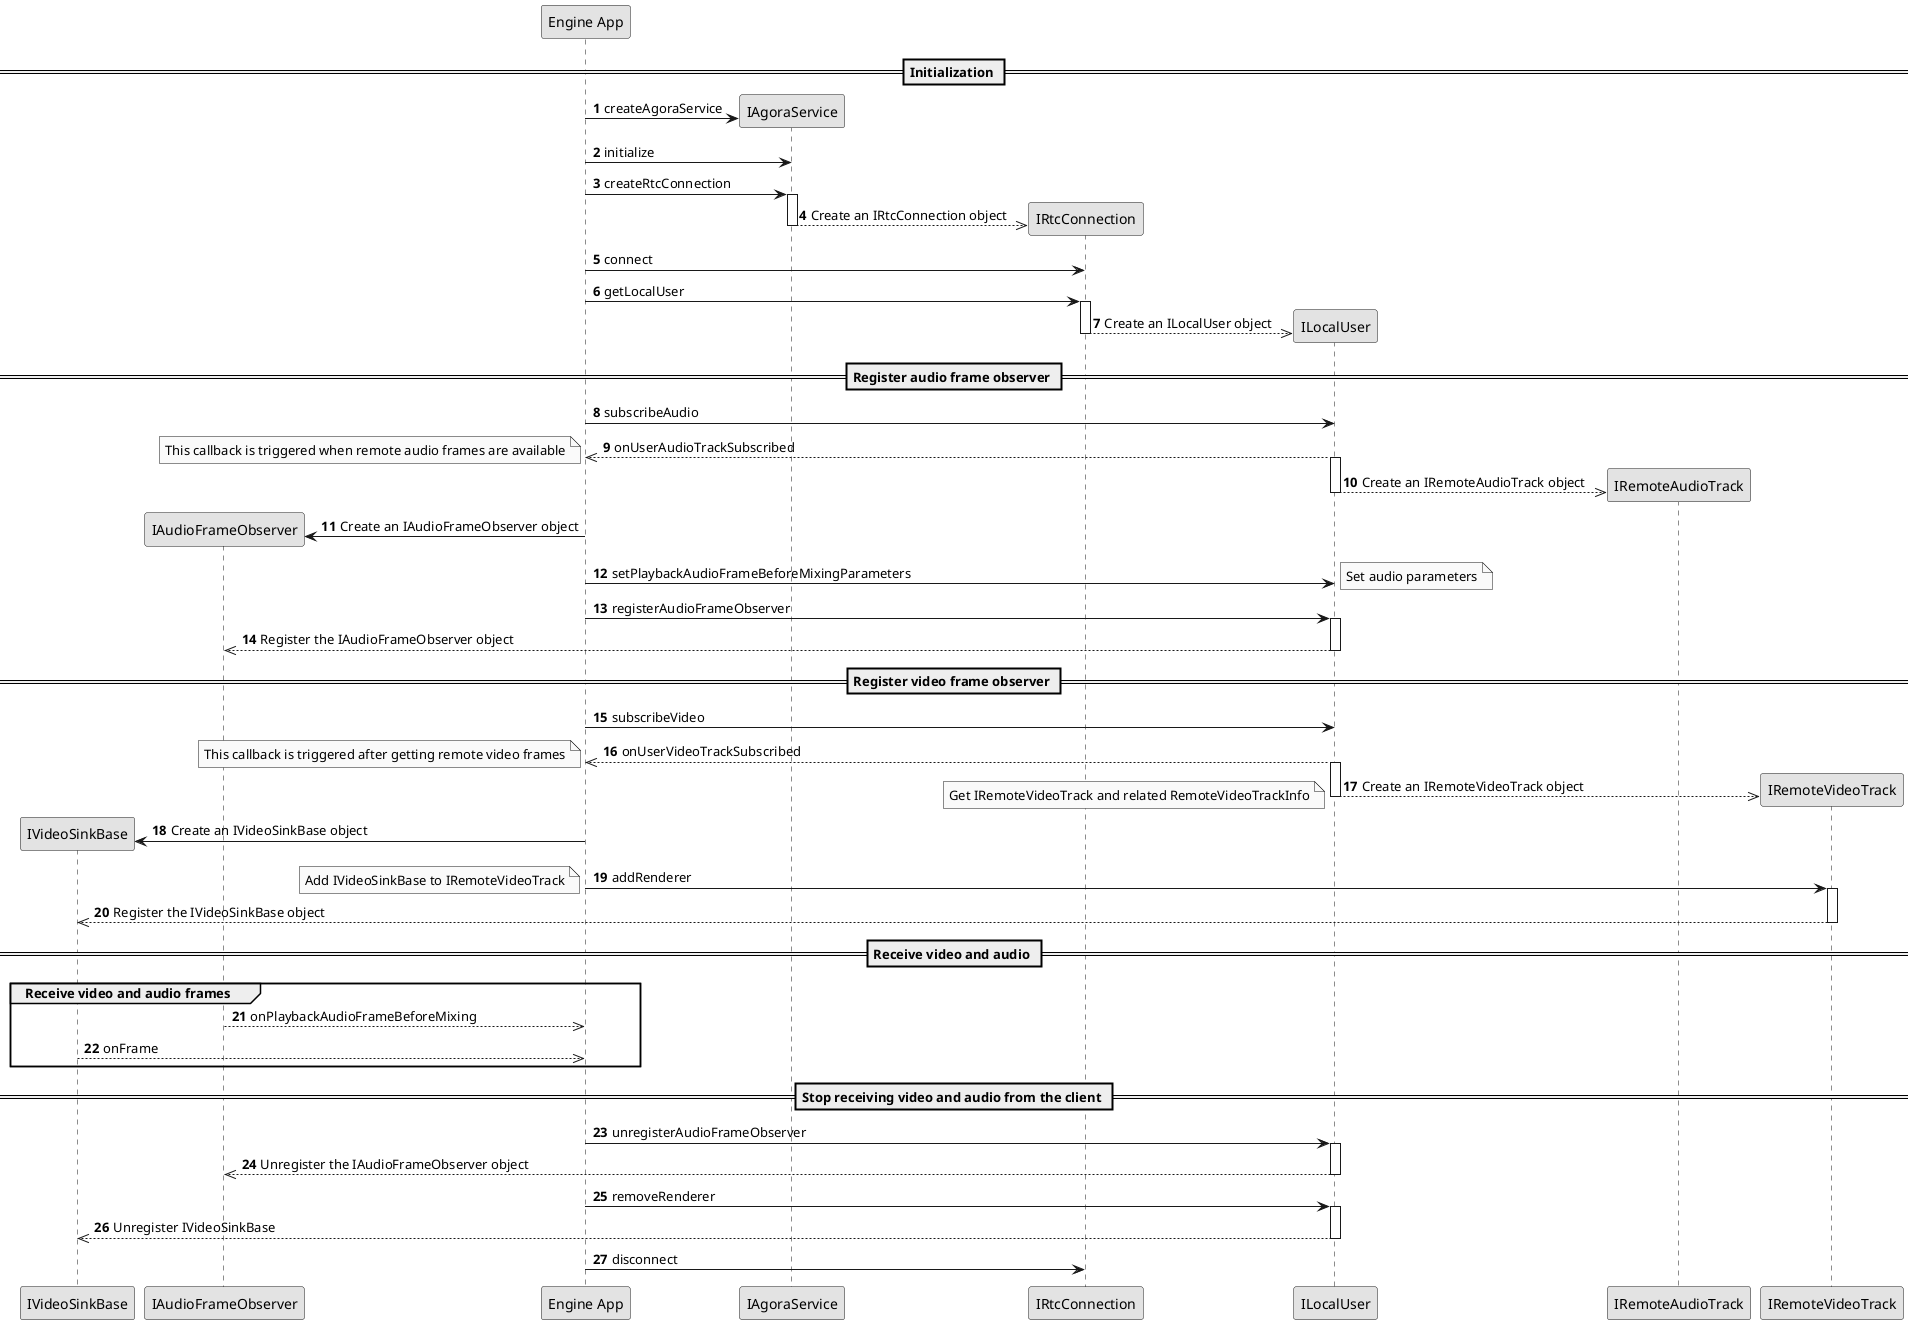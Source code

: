 @startuml
autonumber
skinparam monochrome true
participant IVideoSinkBase
participant IAudioFrameObserver
participant "Engine App"

== Initialization ==
create IAgoraService
"Engine App"->IAgoraService: createAgoraService
"Engine App"->IAgoraService: initialize
"Engine App"->IAgoraService: createRtcConnection
activate IAgoraService
create IRtcConnection
IAgoraService-->>IRtcConnection: Create an IRtcConnection object
deactivate IAgoraService
"Engine App"->IRtcConnection: connect
"Engine App"->IRtcConnection: getLocalUser
activate IRtcConnection
create ILocalUser
IRtcConnection-->>ILocalUser: Create an ILocalUser object
deactivate IRtcConnection

== Register audio frame observer ==
"Engine App"->ILocalUser: subscribeAudio
ILocalUser-->>"Engine App": onUserAudioTrackSubscribed
note left: This callback is triggered when remote audio frames are available
activate ILocalUser
create IRemoteAudioTrack
ILocalUser-->>IRemoteAudioTrack: Create an IRemoteAudioTrack object
deactivate ILocalUser
create IAudioFrameObserver
IAudioFrameObserver<-"Engine App": Create an IAudioFrameObserver object

"Engine App"->ILocalUser: setPlaybackAudioFrameBeforeMixingParameters
note right: Set audio parameters
"Engine App"->ILocalUser: registerAudioFrameObserver
activate ILocalUser
ILocalUser-->>IAudioFrameObserver: Register the IAudioFrameObserver object
deactivate ILocalUser




== Register video frame observer ==
"Engine App"->ILocalUser: subscribeVideo
ILocalUser-->>"Engine App": onUserVideoTrackSubscribed
note left: This callback is triggered after getting remote video frames
activate ILocalUser
create IRemoteVideoTrack
ILocalUser-->>IRemoteVideoTrack: Create an IRemoteVideoTrack object
deactivate ILocalUser
note left: Get IRemoteVideoTrack and related RemoteVideoTrackInfo

create IVideoSinkBase
"Engine App"->IVideoSinkBase: Create an IVideoSinkBase object

"Engine App"->IRemoteVideoTrack: addRenderer
note left: Add IVideoSinkBase to IRemoteVideoTrack
activate IRemoteVideoTrack
IRemoteVideoTrack-->>IVideoSinkBase: Register the IVideoSinkBase object
deactivate IRemoteVideoTrack


== Receive video and audio ==
group Receive video and audio frames
IAudioFrameObserver-->>"Engine App": onPlaybackAudioFrameBeforeMixing

IVideoSinkBase-->>"Engine App":onFrame
end

== Stop receiving video and audio from the client ==
"Engine App"->ILocalUser: unregisterAudioFrameObserver
activate ILocalUser
ILocalUser-->>IAudioFrameObserver: Unregister the IAudioFrameObserver object
deactivate ILocalUser
"Engine App"->ILocalUser: removeRenderer
activate ILocalUser
ILocalUser-->>IVideoSinkBase: Unregister IVideoSinkBase
deactivate ILocalUser
"Engine App"->IRtcConnection: disconnect
@enduml
